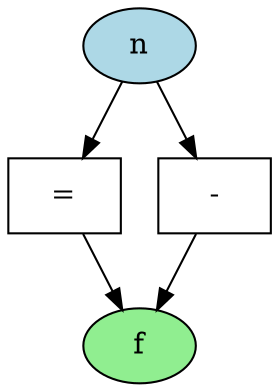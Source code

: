 digraph my_fabs_DFG {
    node [shape=ellipse, style=filled, fillcolor=lightblue];
    n_in [label="n"];

    node [shape=box, style="", fillcolor=""];
    op_assign [label="="];
    op_neg [label="-"];

    node [shape=ellipse, style=filled, fillcolor=lightgreen];
    f_out [label="f"];

    n_in -> op_assign;
    n_in -> op_neg;
    op_assign -> f_out;
    op_neg -> f_out;
}